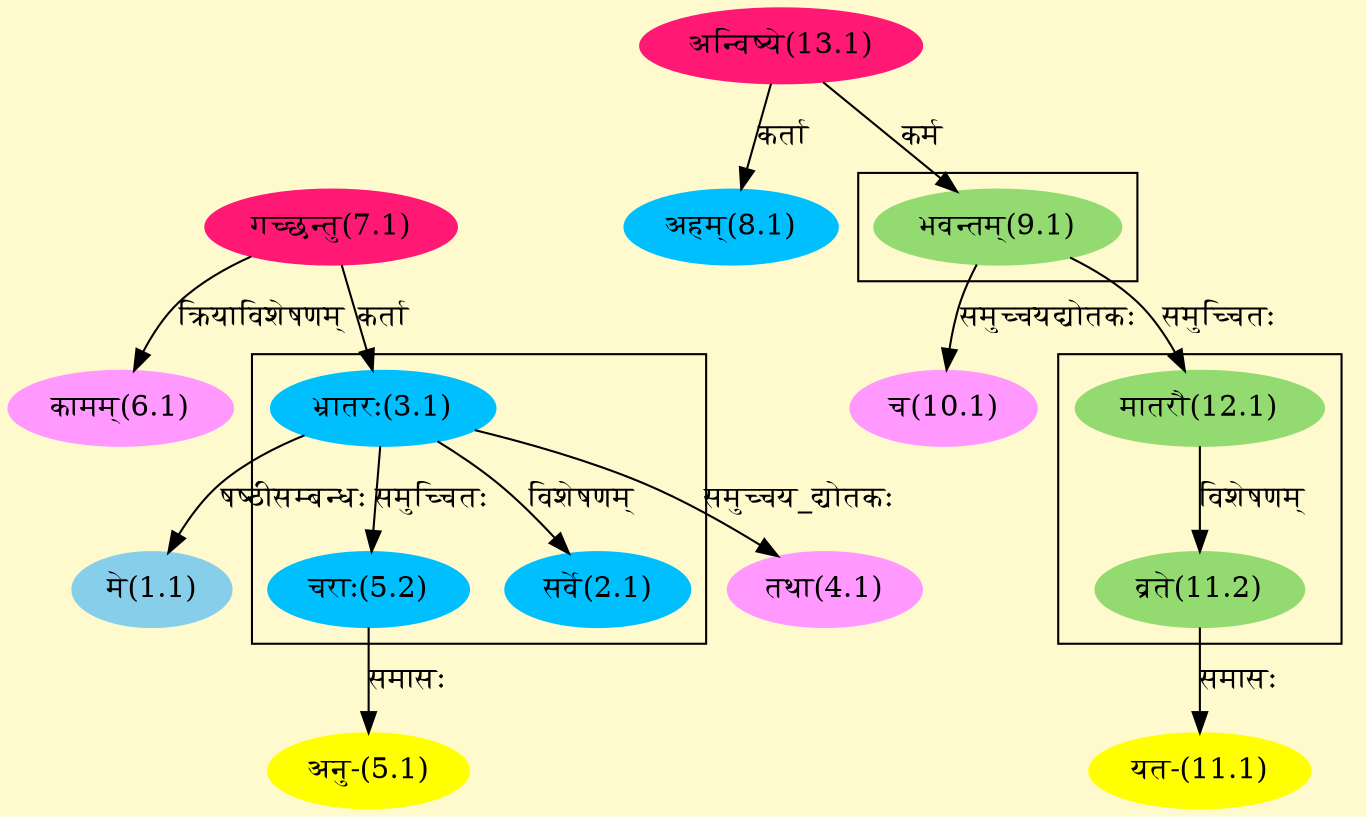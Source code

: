 digraph G{
rankdir=BT;
 compound=true;
 bgcolor="lemonchiffon1";

subgraph cluster_1{
Node2_1 [style=filled, color="#00BFFF" label = "सर्वे(2.1)"]
Node3_1 [style=filled, color="#00BFFF" label = "भ्रातरः(3.1)"]
Node5_2 [style=filled, color="#00BFFF" label = "चराः(5.2)"]

}

subgraph cluster_2{
Node11_2 [style=filled, color="#93DB70" label = "व्रते(11.2)"]
Node12_1 [style=filled, color="#93DB70" label = "मातरौ(12.1)"]

}

subgraph cluster_3{
Node12_1 [style=filled, color="#93DB70" label = "मातरौ(12.1)"]
Node9_1 [style=filled, color="#93DB70" label = "भवन्तम्(9.1)"]

}
Node1_1 [style=filled, color="#87CEEB" label = "मे(1.1)"]
Node3_1 [style=filled, color="#00BFFF" label = "भ्रातरः(3.1)"]
Node7_1 [style=filled, color="#FF1975" label = "गच्छन्तु(7.1)"]
Node4_1 [style=filled, color="#FF99FF" label = "तथा(4.1)"]
Node5_1 [style=filled, color="#FFFF00" label = "अनु-(5.1)"]
Node5_2 [style=filled, color="#00BFFF" label = "चराः(5.2)"]
Node6_1 [style=filled, color="#FF99FF" label = "कामम्(6.1)"]
Node [style=filled, color="" label = "()"]
Node8_1 [style=filled, color="#00BFFF" label = "अहम्(8.1)"]
Node13_1 [style=filled, color="#FF1975" label = "अन्विष्ये(13.1)"]
Node9_1 [style=filled, color="#93DB70" label = "भवन्तम्(9.1)"]
Node10_1 [style=filled, color="#FF99FF" label = "च(10.1)"]
Node11_1 [style=filled, color="#FFFF00" label = "यत-(11.1)"]
Node11_2 [style=filled, color="#93DB70" label = "व्रते(11.2)"]
/* Start of Relations section */

Node1_1 -> Node3_1 [  label="षष्ठीसम्बन्धः"  dir="back" ]
Node2_1 -> Node3_1 [  label="विशेषणम्"  dir="back" ]
Node3_1 -> Node7_1 [  label="कर्ता"  dir="back" ]
Node4_1 -> Node3_1 [  label="समुच्चय_द्योतकः"  dir="back" ]
Node5_1 -> Node5_2 [  label="समासः"  dir="back" ]
Node5_2 -> Node3_1 [  label="समुच्चितः"  dir="back" ]
Node6_1 -> Node7_1 [  label="क्रियाविशेषणम्"  dir="back" ]
Node8_1 -> Node13_1 [  label="कर्ता"  dir="back" ]
Node9_1 -> Node13_1 [  label="कर्म"  dir="back" ]
Node10_1 -> Node9_1 [  label="समुच्चयद्योतकः"  dir="back" ]
Node11_1 -> Node11_2 [  label="समासः"  dir="back" ]
Node11_2 -> Node12_1 [  label="विशेषणम्"  dir="back" ]
Node12_1 -> Node9_1 [  label="समुच्चितः"  dir="back" ]
}
